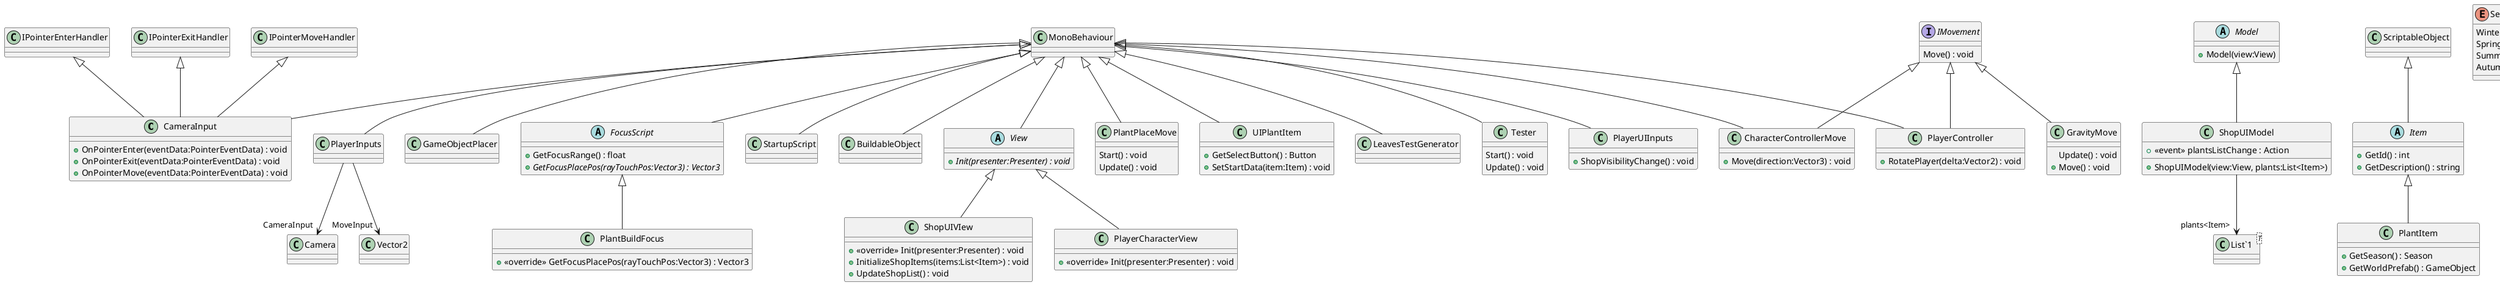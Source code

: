 @startuml
class CameraInput {
    + OnPointerEnter(eventData:PointerEventData) : void
    + OnPointerExit(eventData:PointerEventData) : void
    + OnPointerMove(eventData:PointerEventData) : void
}
MonoBehaviour <|-- CameraInput
IPointerEnterHandler <|-- CameraInput
IPointerExitHandler <|-- CameraInput
IPointerMoveHandler <|-- CameraInput
class PlayerUIInputs {
    + ShopVisibilityChange() : void
}
MonoBehaviour <|-- PlayerUIInputs
class PlayerController {
    + RotatePlayer(delta:Vector2) : void
}
MonoBehaviour <|-- PlayerController
IMovement <|-- PlayerController
class PlayerInputs {
}
MonoBehaviour <|-- PlayerInputs
PlayerInputs --> "MoveInput" Vector2
PlayerInputs --> "CameraInput" Camera
class GameObjectPlacer {
}
MonoBehaviour <|-- GameObjectPlacer
class PlantBuildFocus {
    + <<override>> GetFocusPlacePos(rayTouchPos:Vector3) : Vector3
}
FocusScript <|-- PlantBuildFocus
abstract class FocusScript {
    + GetFocusRange() : float
    + {abstract} GetFocusPlacePos(rayTouchPos:Vector3) : Vector3
}
MonoBehaviour <|-- FocusScript
class StartupScript {
}
MonoBehaviour <|-- StartupScript
class BuildableObject {
}
MonoBehaviour <|-- BuildableObject
class ShopUIModel {
    +  <<event>> plantsListChange : Action 
    + ShopUIModel(view:View, plants:List<Item>)
}
class "List`1"<T> {
}
Model <|-- ShopUIModel
ShopUIModel --> "plants<Item>" "List`1"
abstract class Model {
    + Model(view:View)
}
class ShopUIVIew {
    + <<override>> Init(presenter:Presenter) : void
    + InitializeShopItems(items:List<Item>) : void
    + UpdateShopList() : void
}
View <|-- ShopUIVIew
class PlayerCharacterView {
    + <<override>> Init(presenter:Presenter) : void
}
View <|-- PlayerCharacterView
abstract class View {
    + {abstract} Init(presenter:Presenter) : void
}
MonoBehaviour <|-- View
class PlantPlaceMove {
    Start() : void
    Update() : void
}
MonoBehaviour <|-- PlantPlaceMove
interface IMovement {
    Move() : void
}
class CharacterControllerMove {
    + Move(direction:Vector3) : void
}
MonoBehaviour <|-- CharacterControllerMove
IMovement <|-- CharacterControllerMove
class GravityMove {
    Update() : void
    + Move() : void
}
IMovement <|-- GravityMove
class UIPlantItem {
    + GetSelectButton() : Button
    + SetStartData(item:Item) : void
}
MonoBehaviour <|-- UIPlantItem
class PlantItem {
    + GetSeason() : Season
    + GetWorldPrefab() : GameObject
}
enum Season {
    Winter,
    Spring,
    Summer,
    Autumn,
}
Item <|-- PlantItem
abstract class Item {
    + GetId() : int
    + GetDescription() : string
}
ScriptableObject <|-- Item
class ShopUIPresenter {
    + ShopUIPresenter(model:Model, view:View)
    + SelectItem(item:Item) : void
    + UpdateItemsUI() : void
}
Presenter <|-- ShopUIPresenter
abstract class Presenter {
    + Presenter(model:Model, view:View)
}
class LeavesTestGenerator {
}
MonoBehaviour <|-- LeavesTestGenerator
class Tester {
    Start() : void
    Update() : void
}
MonoBehaviour <|-- Tester
@enduml
